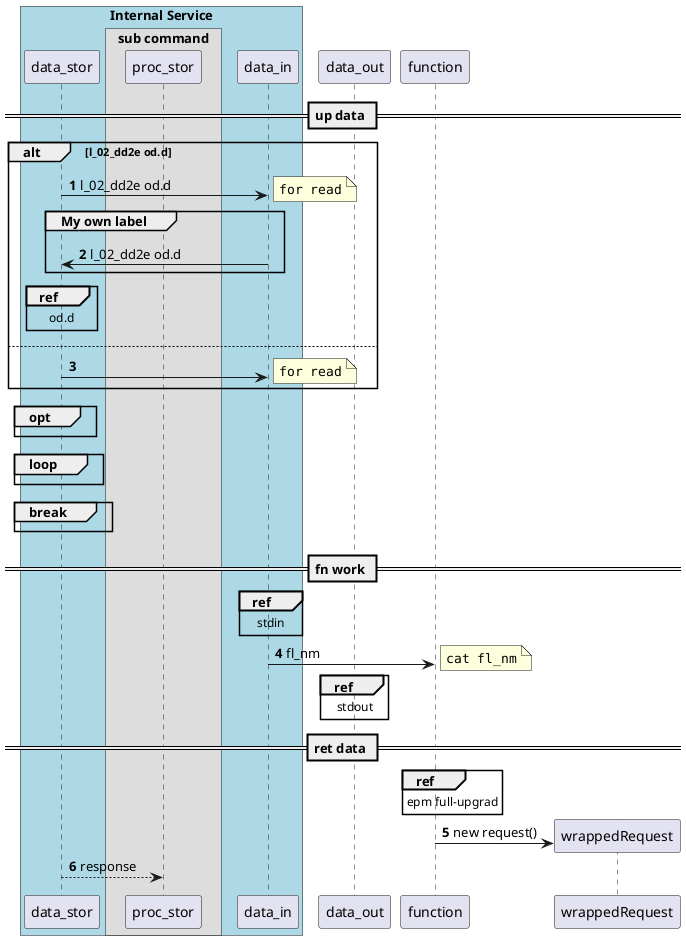 @startuml

' scale 1000*500
autonumber 
!pragma teoz true
box "Internal Service" #LightBlue
participant data_stor as d_st
box "sub command"
participant proc_stor as p_st
end box
participant data_in as d_in
end box
participant data_out as d_out
participant function as fn
== up data ==



    
alt  l_02_dd2e od.d
    d_st -> d_in : l_02_dd2e od.d
        note right
        <code>
        for read
        </code>
        end note
    group My own label
    d_in -> d_st : l_02_dd2e od.d
    end
ref over d_st
od.d
end ref
else
        d_in <- d_st
        note right
        <code>
        for read
        </code>
        end note
end

opt
end

loop
end

break
end


== fn work ==

ref over d_in
stdin
end ref
d_in -> fn : fl_nm
note right
<code>
cat fl_nm
</code>
end note
ref over d_out
stdout
end ref
== ret data ==
ref over fn
epm full-upgrad
end ref

create wrappedRequest
fn -> wrappedRequest: new request()
p_st <-- d_st: response




@enduml
